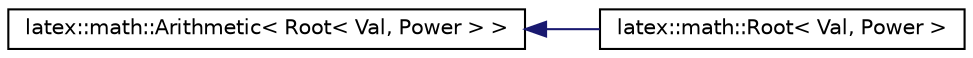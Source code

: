 digraph G
{
  edge [fontname="Helvetica",fontsize="10",labelfontname="Helvetica",labelfontsize="10"];
  node [fontname="Helvetica",fontsize="10",shape=record];
  rankdir="LR";
  Node1 [label="latex::math::Arithmetic\< Root\< Val, Power \> \>",height=0.2,width=0.4,color="black", fillcolor="white", style="filled",URL="$classlatex_1_1math_1_1Arithmetic.html"];
  Node1 -> Node2 [dir="back",color="midnightblue",fontsize="10",style="solid",fontname="Helvetica"];
  Node2 [label="latex::math::Root\< Val, Power \>",height=0.2,width=0.4,color="black", fillcolor="white", style="filled",URL="$classlatex_1_1math_1_1Root.html"];
}
